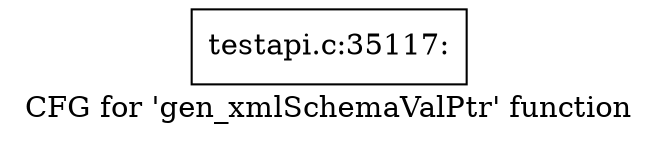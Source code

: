 digraph "CFG for 'gen_xmlSchemaValPtr' function" {
	label="CFG for 'gen_xmlSchemaValPtr' function";

	Node0x4a39210 [shape=record,label="{testapi.c:35117:}"];
}
